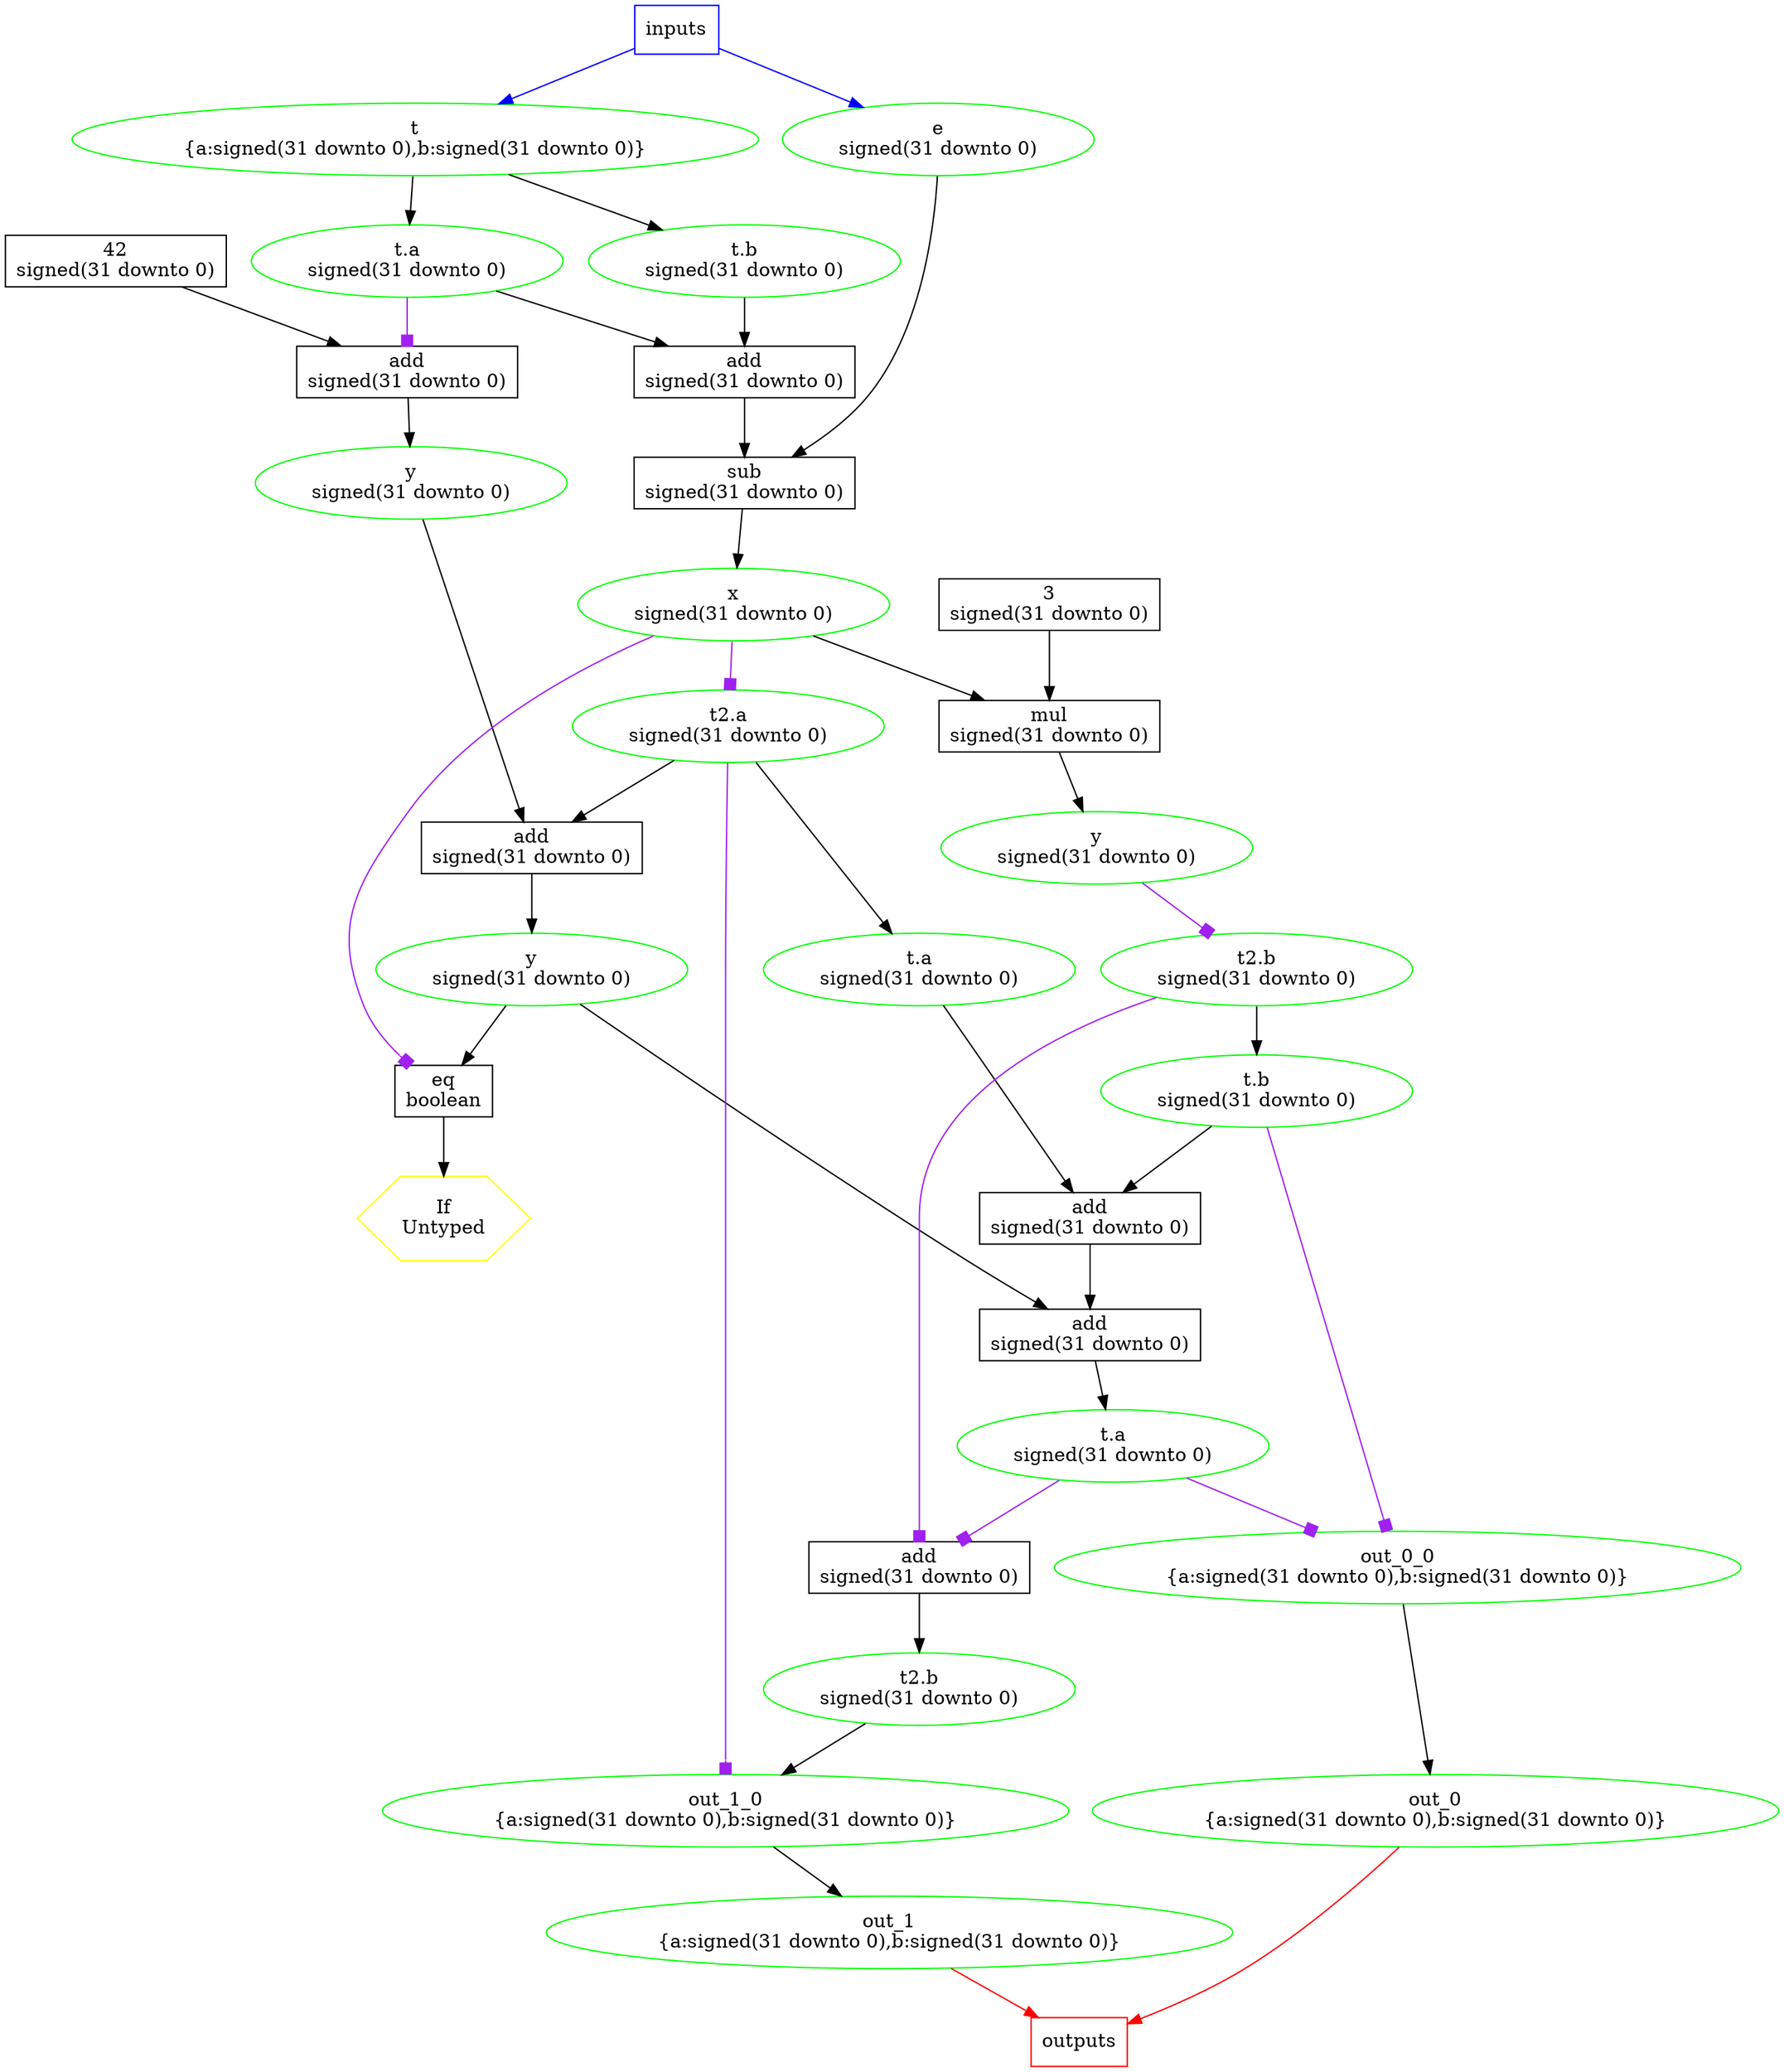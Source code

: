 digraph {
  inp [label="inputs",color=blue,shape=box];
  n1 [label="t.a
signed(31 downto 0)",shape="ellipse",color=green];
  n2 [label="t2.b
signed(31 downto 0)",shape="ellipse",color=green];
  n3 [label="y
signed(31 downto 0)",shape="ellipse",color=green];
  n4 [label="add
signed(31 downto 0)",shape="box",color=black];
  n5 [label="t.b
signed(31 downto 0)",shape="ellipse",color=green];
  n6 [label="sub
signed(31 downto 0)",shape="box",color=black];
  n7 [label="t.a
signed(31 downto 0)",shape="ellipse",color=green];
  n8 [label="y
signed(31 downto 0)",shape="ellipse",color=green];
  n9 [label="out_0_0
{a:signed(31 downto 0),b:signed(31 downto 0)}",shape="ellipse",color=green];
  n10 [label="t.a
signed(31 downto 0)",shape="ellipse",color=green];
  n11 [label="add
signed(31 downto 0)",shape="box",color=black];
  n12 [label="t.b
signed(31 downto 0)",shape="ellipse",color=green];
  n13 [label="e
signed(31 downto 0)",shape="ellipse",color=green];
  n14 [label="add
signed(31 downto 0)",shape="box",color=black];
  n15 [label="add
signed(31 downto 0)",shape="box",color=black];
  n16 [label="add
signed(31 downto 0)",shape="box",color=black];
  n17 [label="t
{a:signed(31 downto 0),b:signed(31 downto 0)}",shape="ellipse",color=green];
  n18 [label="y
signed(31 downto 0)",shape="ellipse",color=green];
  n19 [label="x
signed(31 downto 0)",shape="ellipse",color=green];
  n20 [label="3
signed(31 downto 0)",shape="box",color=black];
  n21 [label="out_0
{a:signed(31 downto 0),b:signed(31 downto 0)}",shape="ellipse",color=green];
  n22 [label="eq
boolean",shape="box",color=black];
  n23 [label="out_1
{a:signed(31 downto 0),b:signed(31 downto 0)}",shape="ellipse",color=green];
  n24 [label="mul
signed(31 downto 0)",shape="box",color=black];
  n25 [label="t2.b
signed(31 downto 0)",shape="ellipse",color=green];
  n26 [label="t2.a
signed(31 downto 0)",shape="ellipse",color=green];
  n27 [label="If
Untyped",shape="hexagon",color=yellow];
  n28 [label="42
signed(31 downto 0)",shape="box",color=black];
  n29 [label="add
signed(31 downto 0)",shape="box",color=black];
  n30 [label="out_1_0
{a:signed(31 downto 0),b:signed(31 downto 0)}",shape="ellipse",color=green];
  out [label="outputs",color=red,shape=box];

  inp -> n17 [color=blue];
  inp -> n13 [color=blue];
  n1 -> n11[arrowhead="box",color=purple];
  n1 -> n9[arrowhead="box",color=purple];
  n2 -> n30[];
  n3 -> n25[arrowhead="box",color=purple];
  n4 -> n1[];
  n5 -> n29[];
  n6 -> n19[];
  n7 -> n29[];
  n7 -> n14[arrowhead="box",color=purple];
  n8 -> n22[];
  n8 -> n4[];
  n9 -> n21[];
  n10 -> n16[];
  n11 -> n2[];
  n12 -> n16[];
  n12 -> n9[arrowhead="box",color=purple];
  n13 -> n6[];
  n14 -> n18[];
  n15 -> n8[];
  n16 -> n4[];
  n17 -> n7[];
  n17 -> n5[];
  n18 -> n15[];
  n19 -> n24[];
  n19 -> n26[arrowhead="box",color=purple];
  n19 -> n22[arrowhead="box",color=purple];
  n20 -> n24[];
  n22 -> n27[];
  n24 -> n3[];
  n25 -> n12[];
  n25 -> n11[arrowhead="box",color=purple];
  n26 -> n15[];
  n26 -> n10[];
  n26 -> n30[arrowhead="box",color=purple];
  n28 -> n14[];
  n29 -> n6[];
  n30 -> n23[];
  n21 -> out [color=red];
  n23 -> out [color=red];
}
